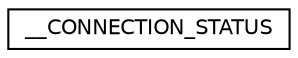 digraph "Graphical Class Hierarchy"
{
  edge [fontname="Helvetica",fontsize="10",labelfontname="Helvetica",labelfontsize="10"];
  node [fontname="Helvetica",fontsize="10",shape=record];
  rankdir="LR";
  Node1 [label="__CONNECTION_STATUS",height=0.2,width=0.4,color="black", fillcolor="white", style="filled",URL="$union_____c_o_n_n_e_c_t_i_o_n___s_t_a_t_u_s.html"];
}
